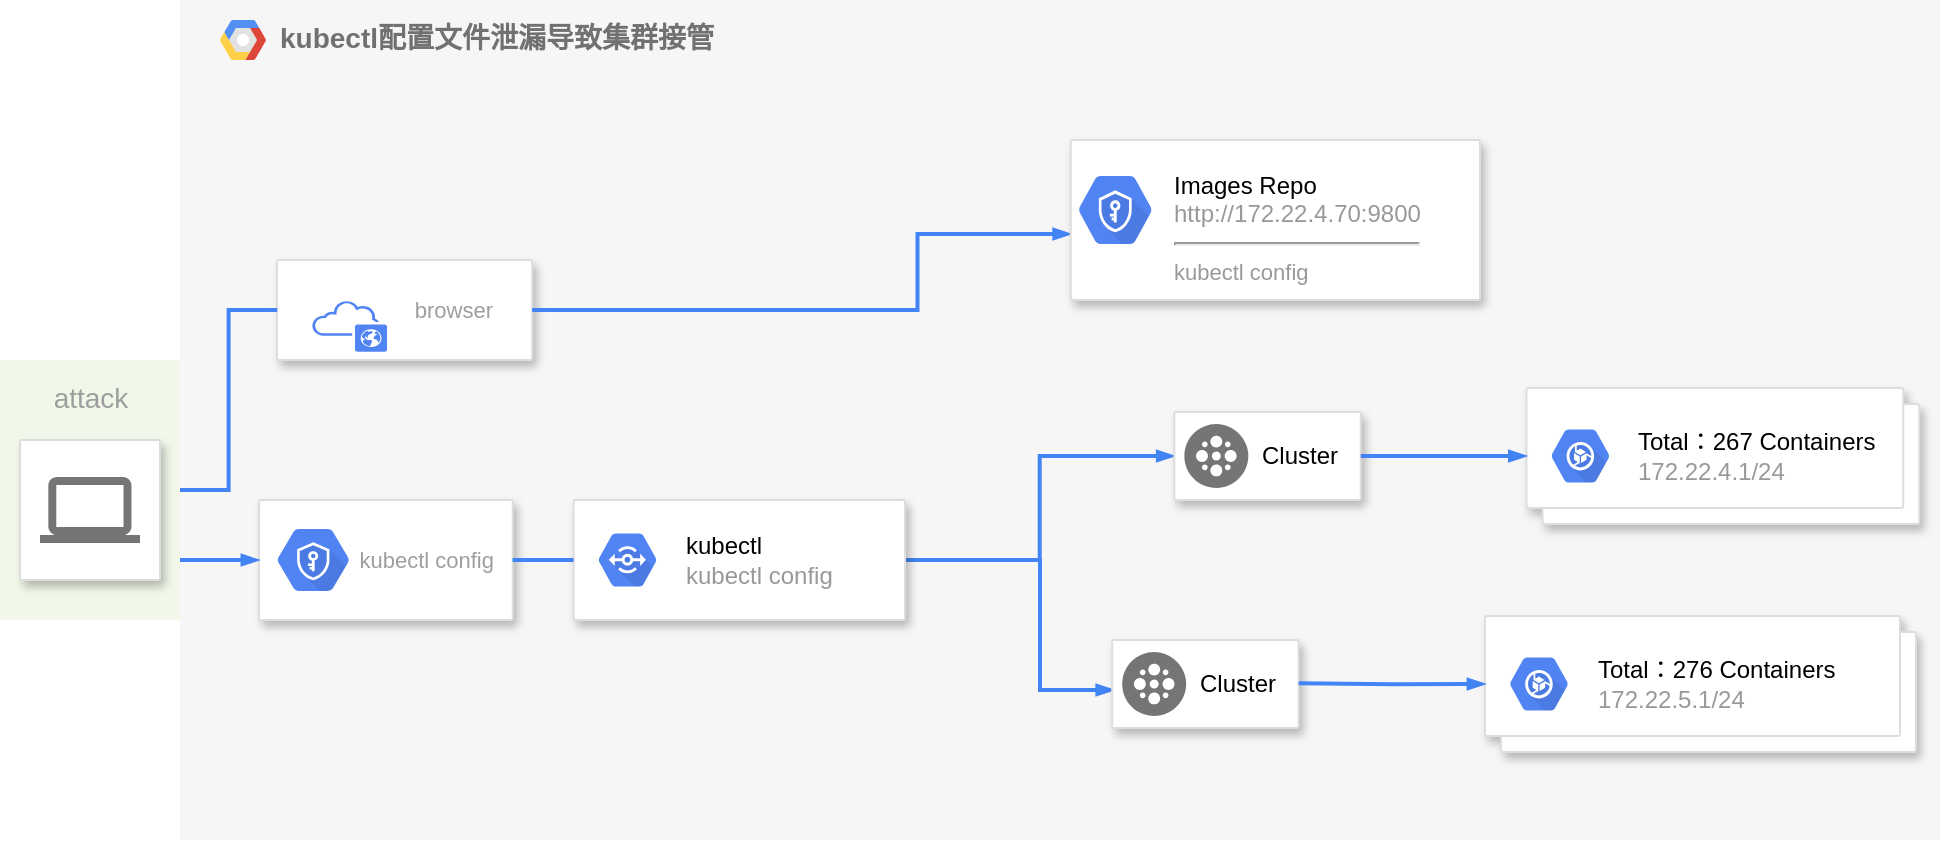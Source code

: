 <mxfile version="17.4.6" type="github">
  <diagram id="f106602c-feb2-e66a-4537-3a34d633f6aa" name="Page-1">
    <mxGraphModel dx="970" dy="600" grid="1" gridSize="10" guides="1" tooltips="1" connect="1" arrows="1" fold="1" page="1" pageScale="1" pageWidth="1169" pageHeight="827" background="none" math="0" shadow="0">
      <root>
        <mxCell id="0" />
        <mxCell id="1" parent="0" />
        <mxCell id="14" value="&lt;b&gt;kubectl配置文件泄漏导致集群接管&lt;/b&gt;" style="fillColor=#F6F6F6;strokeColor=none;shadow=0;gradientColor=none;fontSize=14;align=left;spacing=10;fontColor=#717171;9E9E9E;verticalAlign=top;spacingTop=-4;fontStyle=0;spacingLeft=40;html=1;" parent="1" vertex="1">
          <mxGeometry x="400" y="60" width="880" height="420" as="geometry" />
        </mxCell>
        <mxCell id="15" value="" style="shape=mxgraph.gcp2.google_cloud_platform;fillColor=#F6F6F6;strokeColor=none;shadow=0;gradientColor=none;" parent="14" vertex="1">
          <mxGeometry width="23" height="20" relative="1" as="geometry">
            <mxPoint x="20" y="10" as="offset" />
          </mxGeometry>
        </mxCell>
        <mxCell id="989" value="&lt;div style=&quot;text-align: justify&quot;&gt;&amp;nbsp; &amp;nbsp; &amp;nbsp; &amp;nbsp; &amp;nbsp; &amp;nbsp; &amp;nbsp; &amp;nbsp; kubectl config&amp;nbsp; &amp;nbsp;&lt;/div&gt;" style="strokeColor=#dddddd;fillColor=#ffffff;shadow=1;strokeWidth=1;rounded=1;absoluteArcSize=1;arcSize=2;fontSize=11;fontColor=#9E9E9E;align=center;html=1;" parent="14" vertex="1">
          <mxGeometry x="39.494" y="250" width="126.882" height="60" as="geometry" />
        </mxCell>
        <mxCell id="ju1EATg8W0zbXtzZDSce-1013" value="" style="sketch=0;html=1;fillColor=#5184F3;strokeColor=none;verticalAlign=top;labelPosition=center;verticalLabelPosition=bottom;align=center;spacingTop=-6;fontSize=11;fontStyle=1;fontColor=#999999;shape=mxgraph.gcp2.hexIcon;prIcon=key_management_service" parent="14" vertex="1">
          <mxGeometry x="39.494" y="257.28" width="54.378" height="45.44" as="geometry" />
        </mxCell>
        <mxCell id="ju1EATg8W0zbXtzZDSce-1016" value="&lt;div style=&quot;text-align: justify&quot;&gt;&amp;nbsp; &amp;nbsp; &amp;nbsp; &amp;nbsp; &amp;nbsp; &amp;nbsp; &amp;nbsp; &amp;nbsp; browser&lt;/div&gt;" style="strokeColor=#dddddd;fillColor=#ffffff;shadow=1;strokeWidth=1;rounded=1;absoluteArcSize=1;arcSize=2;fontSize=11;fontColor=#9E9E9E;align=center;html=1;" parent="14" vertex="1">
          <mxGeometry x="48.557" y="130" width="127.524" height="50" as="geometry" />
        </mxCell>
        <mxCell id="999" style="edgeStyle=orthogonalEdgeStyle;rounded=0;elbow=vertical;html=1;labelBackgroundColor=none;startFill=1;startSize=4;endArrow=blockThin;endFill=1;endSize=4;jettySize=auto;orthogonalLoop=1;strokeColor=#4284F3;strokeWidth=2;fontSize=12;fontColor=#000000;align=left;dashed=0;startArrow=none;exitX=1;exitY=0.5;exitDx=0;exitDy=0;" parent="14" source="ju1EATg8W0zbXtzZDSce-1016" target="991" edge="1">
          <mxGeometry relative="1" as="geometry">
            <Array as="points">
              <mxPoint x="368.734" y="155" />
              <mxPoint x="368.734" y="117" />
            </Array>
          </mxGeometry>
        </mxCell>
        <mxCell id="ju1EATg8W0zbXtzZDSce-1025" value="" style="sketch=0;pointerEvents=1;shadow=0;dashed=0;html=1;strokeColor=none;fillColor=#5184F3;labelPosition=center;verticalLabelPosition=bottom;outlineConnect=0;verticalAlign=top;align=center;shape=mxgraph.office.clouds.public_cloud;fontSize=14;" parent="14" vertex="1">
          <mxGeometry x="65.896" y="150.19" width="37.681" height="25.71" as="geometry" />
        </mxCell>
        <mxCell id="1000" style="edgeStyle=orthogonalEdgeStyle;rounded=0;elbow=vertical;html=1;labelBackgroundColor=none;startFill=1;startSize=4;endArrow=blockThin;endFill=1;endSize=4;jettySize=auto;orthogonalLoop=1;strokeColor=#4284F3;strokeWidth=2;fontSize=12;fontColor=#000000;align=left;dashed=0;startArrow=none;entryX=0;entryY=0.5;entryDx=0;entryDy=0;" parent="14" source="IA64TcMx1u5MFaIMMDU9-1004" target="IA64TcMx1u5MFaIMMDU9-1007" edge="1">
          <mxGeometry relative="1" as="geometry">
            <mxPoint x="466.925" y="245" as="targetPoint" />
          </mxGeometry>
        </mxCell>
        <mxCell id="1001" style="edgeStyle=orthogonalEdgeStyle;rounded=0;elbow=vertical;html=1;labelBackgroundColor=none;startFill=1;startSize=4;endArrow=blockThin;endFill=1;endSize=4;jettySize=auto;orthogonalLoop=1;strokeColor=#4284F3;strokeWidth=2;fontSize=12;fontColor=#000000;align=left;dashed=0;" parent="14" source="989" edge="1">
          <mxGeometry relative="1" as="geometry">
            <mxPoint x="466.925" y="345" as="targetPoint" />
            <Array as="points">
              <mxPoint x="430" y="280" />
              <mxPoint x="430" y="345" />
            </Array>
          </mxGeometry>
        </mxCell>
        <mxCell id="991" value="" style="strokeColor=#dddddd;fillColor=#ffffff;shadow=1;strokeWidth=1;rounded=1;absoluteArcSize=1;arcSize=2;fontSize=11;fontColor=#9E9E9E;align=center;html=1;" parent="14" vertex="1">
          <mxGeometry x="445.38" y="70" width="204.62" height="80" as="geometry" />
        </mxCell>
        <mxCell id="992" value="&lt;font color=&quot;#000000&quot;&gt;Images Repo&lt;/font&gt;&lt;br&gt;http://172.22.4.70:9800&lt;hr&gt;&lt;font style=&quot;font-size: 11px&quot;&gt;kubectl config&lt;/font&gt;" style="dashed=0;connectable=0;html=1;fillColor=#5184F3;strokeColor=none;shape=mxgraph.gcp2.hexIcon;prIcon=app_engine;part=1;labelPosition=right;verticalLabelPosition=middle;align=left;verticalAlign=top;spacingLeft=5;fontColor=#999999;fontSize=12;spacingTop=-8;" parent="991" vertex="1">
          <mxGeometry width="40" height="40" relative="1" as="geometry">
            <mxPoint x="5" y="17" as="offset" />
          </mxGeometry>
        </mxCell>
        <mxCell id="IA64TcMx1u5MFaIMMDU9-1003" value="" style="sketch=0;html=1;fillColor=#5184F3;strokeColor=none;verticalAlign=top;labelPosition=center;verticalLabelPosition=bottom;align=center;spacingTop=-6;fontSize=11;fontStyle=1;fontColor=#999999;shape=mxgraph.gcp2.hexIcon;prIcon=key_management_service" vertex="1" parent="991">
          <mxGeometry x="-5.38" y="10" width="55.38" height="50" as="geometry" />
        </mxCell>
        <mxCell id="IA64TcMx1u5MFaIMMDU9-1004" value="" style="strokeColor=#dddddd;shadow=1;strokeWidth=1;rounded=1;absoluteArcSize=1;arcSize=2;fontSize=14;fillColor=#FFFFFF;gradientColor=none;" vertex="1" parent="14">
          <mxGeometry x="196.796" y="250" width="165.723" height="60" as="geometry" />
        </mxCell>
        <mxCell id="IA64TcMx1u5MFaIMMDU9-1005" value="&lt;font color=&quot;#000000&quot;&gt;kubectl&lt;/font&gt;&lt;br&gt;kubectl config" style="sketch=0;dashed=0;connectable=0;html=1;fillColor=#5184F3;strokeColor=none;shape=mxgraph.gcp2.hexIcon;prIcon=developer_portal;part=1;labelPosition=right;verticalLabelPosition=middle;align=left;verticalAlign=middle;spacingLeft=5;fontColor=#999999;fontSize=12;" vertex="1" parent="IA64TcMx1u5MFaIMMDU9-1004">
          <mxGeometry y="0.5" width="44" height="39" relative="1" as="geometry">
            <mxPoint x="5" y="-19.5" as="offset" />
          </mxGeometry>
        </mxCell>
        <mxCell id="IA64TcMx1u5MFaIMMDU9-1006" value="" style="edgeStyle=orthogonalEdgeStyle;rounded=0;elbow=vertical;html=1;labelBackgroundColor=none;startFill=1;startSize=4;endArrow=none;endFill=1;endSize=4;jettySize=auto;orthogonalLoop=1;strokeColor=#4284F3;strokeWidth=2;fontSize=12;fontColor=#000000;align=left;dashed=0;" edge="1" parent="14" source="989" target="IA64TcMx1u5MFaIMMDU9-1004">
          <mxGeometry relative="1" as="geometry">
            <mxPoint x="591.041" y="340.027" as="sourcePoint" />
            <mxPoint x="891.59" y="305.0" as="targetPoint" />
          </mxGeometry>
        </mxCell>
        <mxCell id="IA64TcMx1u5MFaIMMDU9-1007" value="" style="strokeColor=#dddddd;shadow=1;strokeWidth=1;rounded=1;absoluteArcSize=1;arcSize=2;fontSize=14;fillColor=#FFFFFF;gradientColor=none;" vertex="1" parent="14">
          <mxGeometry x="497.169" y="206" width="93.219" height="44" as="geometry" />
        </mxCell>
        <mxCell id="IA64TcMx1u5MFaIMMDU9-1008" value="Cluster" style="sketch=0;dashed=0;connectable=0;html=1;fillColor=#757575;strokeColor=none;shape=mxgraph.gcp2.cluster;part=1;labelPosition=right;verticalLabelPosition=middle;align=left;verticalAlign=middle;spacingLeft=5;fontSize=12;" vertex="1" parent="IA64TcMx1u5MFaIMMDU9-1007">
          <mxGeometry y="0.5" width="32" height="32" relative="1" as="geometry">
            <mxPoint x="5" y="-16" as="offset" />
          </mxGeometry>
        </mxCell>
        <mxCell id="IA64TcMx1u5MFaIMMDU9-1009" value="" style="shape=mxgraph.gcp2.doubleRect;strokeColor=#dddddd;shadow=1;strokeWidth=1;fontSize=14;fillColor=#FFFFFF;gradientColor=none;" vertex="1" parent="14">
          <mxGeometry x="673.252" y="194" width="196.395" height="68" as="geometry" />
        </mxCell>
        <mxCell id="IA64TcMx1u5MFaIMMDU9-1010" value="&lt;font color=&quot;#000000&quot;&gt;Total：267 Containers&lt;/font&gt;&lt;br&gt;172.22.4.1/24" style="sketch=0;dashed=0;connectable=0;html=1;fillColor=#5184F3;strokeColor=none;shape=mxgraph.gcp2.hexIcon;prIcon=container_optimized_os;part=1;labelPosition=right;verticalLabelPosition=middle;align=left;verticalAlign=middle;spacingLeft=5;fontColor=#999999;fontSize=12;" vertex="1" parent="IA64TcMx1u5MFaIMMDU9-1009">
          <mxGeometry y="0.5" width="44" height="39" relative="1" as="geometry">
            <mxPoint x="5" y="-19.5" as="offset" />
          </mxGeometry>
        </mxCell>
        <mxCell id="IA64TcMx1u5MFaIMMDU9-1011" style="edgeStyle=orthogonalEdgeStyle;rounded=0;elbow=vertical;html=1;labelBackgroundColor=none;startFill=1;startSize=4;endArrow=blockThin;endFill=1;endSize=4;jettySize=auto;orthogonalLoop=1;strokeColor=#4284F3;strokeWidth=2;fontSize=12;fontColor=#000000;align=left;dashed=0;startArrow=none;exitX=1;exitY=0.5;exitDx=0;exitDy=0;entryX=0;entryY=0.5;entryDx=0;entryDy=0;" edge="1" parent="14" source="IA64TcMx1u5MFaIMMDU9-1007" target="IA64TcMx1u5MFaIMMDU9-1009">
          <mxGeometry relative="1" as="geometry">
            <mxPoint x="599.079" y="226.037" as="sourcePoint" />
            <mxPoint x="671.582" y="224" as="targetPoint" />
            <Array as="points" />
          </mxGeometry>
        </mxCell>
        <mxCell id="IA64TcMx1u5MFaIMMDU9-1012" value="" style="strokeColor=#dddddd;shadow=1;strokeWidth=1;rounded=1;absoluteArcSize=1;arcSize=2;fontSize=14;fillColor=#FFFFFF;gradientColor=none;" vertex="1" parent="14">
          <mxGeometry x="466.096" y="320" width="93.219" height="44" as="geometry" />
        </mxCell>
        <mxCell id="IA64TcMx1u5MFaIMMDU9-1013" value="Cluster" style="sketch=0;dashed=0;connectable=0;html=1;fillColor=#757575;strokeColor=none;shape=mxgraph.gcp2.cluster;part=1;labelPosition=right;verticalLabelPosition=middle;align=left;verticalAlign=middle;spacingLeft=5;fontSize=12;" vertex="1" parent="IA64TcMx1u5MFaIMMDU9-1012">
          <mxGeometry y="0.5" width="32" height="32" relative="1" as="geometry">
            <mxPoint x="5" y="-16" as="offset" />
          </mxGeometry>
        </mxCell>
        <mxCell id="IA64TcMx1u5MFaIMMDU9-1014" value="" style="shape=mxgraph.gcp2.doubleRect;strokeColor=#dddddd;shadow=1;strokeWidth=1;fontSize=14;fillColor=#FFFFFF;gradientColor=none;" vertex="1" parent="14">
          <mxGeometry x="652.535" y="308" width="215.44" height="68" as="geometry" />
        </mxCell>
        <mxCell id="IA64TcMx1u5MFaIMMDU9-1015" value="&lt;font color=&quot;#000000&quot;&gt;Total：276 Containers&lt;/font&gt;&lt;br&gt;172.22.5.1/24" style="sketch=0;dashed=0;connectable=0;html=1;fillColor=#5184F3;strokeColor=none;shape=mxgraph.gcp2.hexIcon;prIcon=container_optimized_os;part=1;labelPosition=right;verticalLabelPosition=middle;align=left;verticalAlign=middle;spacingLeft=5;fontColor=#999999;fontSize=12;" vertex="1" parent="IA64TcMx1u5MFaIMMDU9-1014">
          <mxGeometry y="0.5" width="44" height="39" relative="1" as="geometry">
            <mxPoint x="5" y="-19.5" as="offset" />
          </mxGeometry>
        </mxCell>
        <mxCell id="IA64TcMx1u5MFaIMMDU9-1016" style="edgeStyle=orthogonalEdgeStyle;rounded=0;elbow=vertical;html=1;labelBackgroundColor=none;startFill=1;startSize=4;endArrow=blockThin;endFill=1;endSize=4;jettySize=auto;orthogonalLoop=1;strokeColor=#4284F3;strokeWidth=2;fontSize=12;fontColor=#000000;align=left;dashed=0;startArrow=none;exitX=1;exitY=0.5;exitDx=0;exitDy=0;entryX=0;entryY=0.5;entryDx=0;entryDy=0;" edge="1" parent="14" target="IA64TcMx1u5MFaIMMDU9-1014">
          <mxGeometry relative="1" as="geometry">
            <mxPoint x="559.315" y="341.63" as="sourcePoint" />
            <mxPoint x="642.177" y="341.63" as="targetPoint" />
            <Array as="points" />
          </mxGeometry>
        </mxCell>
        <mxCell id="997" value="&lt;font style=&quot;font-size: 14px&quot;&gt;attack&lt;/font&gt;" style="rounded=1;absoluteArcSize=1;arcSize=2;html=1;strokeColor=none;gradientColor=none;shadow=0;dashed=0;fontSize=12;fontColor=#9E9E9E;align=center;verticalAlign=top;spacing=10;spacingTop=-4;fillColor=#F1F8E9;" parent="1" vertex="1">
          <mxGeometry x="310" y="240" width="90" height="130" as="geometry" />
        </mxCell>
        <mxCell id="998" style="edgeStyle=elbowEdgeStyle;rounded=0;elbow=vertical;html=1;labelBackgroundColor=none;startFill=1;startSize=4;endArrow=blockThin;endFill=1;endSize=4;jettySize=auto;orthogonalLoop=1;strokeColor=#4284F3;strokeWidth=2;fontSize=12;fontColor=#000000;align=left;dashed=0;" parent="1" source="997" target="989" edge="1">
          <mxGeometry relative="1" as="geometry" />
        </mxCell>
        <mxCell id="987" value="" style="strokeColor=#dddddd;fillColor=#ffffff;shadow=1;strokeWidth=1;rounded=1;absoluteArcSize=1;arcSize=2;labelPosition=center;verticalLabelPosition=middle;align=center;verticalAlign=bottom;spacingLeft=0;fontColor=#999999;fontSize=12;whiteSpace=wrap;spacingBottom=2;html=1;" parent="1" vertex="1">
          <mxGeometry x="320" y="280" width="70" height="70" as="geometry" />
        </mxCell>
        <mxCell id="988" value="" style="dashed=0;connectable=0;html=1;fillColor=#757575;strokeColor=none;shape=mxgraph.gcp2.laptop;part=1;" parent="987" vertex="1">
          <mxGeometry x="0.5" width="50" height="33" relative="1" as="geometry">
            <mxPoint x="-25" y="18.5" as="offset" />
          </mxGeometry>
        </mxCell>
        <mxCell id="ju1EATg8W0zbXtzZDSce-1017" value="" style="edgeStyle=orthogonalEdgeStyle;rounded=0;elbow=vertical;html=1;labelBackgroundColor=none;startFill=1;startSize=4;endArrow=none;endFill=1;endSize=4;jettySize=auto;orthogonalLoop=1;strokeColor=#4284F3;strokeWidth=2;fontSize=12;fontColor=#000000;align=left;dashed=0;" parent="1" source="997" target="ju1EATg8W0zbXtzZDSce-1016" edge="1">
          <mxGeometry relative="1" as="geometry">
            <mxPoint x="400" y="255.04" as="sourcePoint" />
            <mxPoint x="630" y="175.04" as="targetPoint" />
          </mxGeometry>
        </mxCell>
      </root>
    </mxGraphModel>
  </diagram>
</mxfile>
